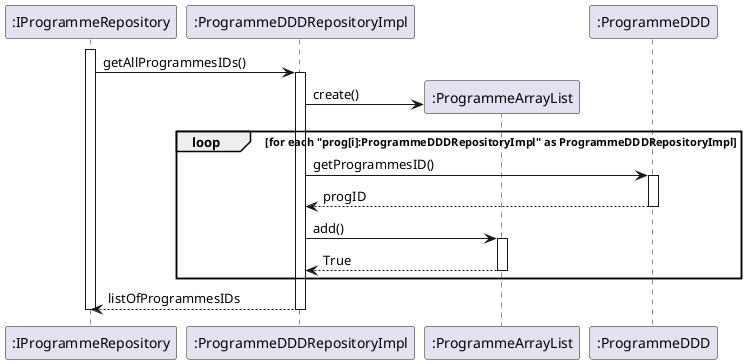 @startuml
participant ":IProgrammeRepository" as ProgrammeRepository
activate ProgrammeRepository
participant ":ProgrammeDDDRepositoryImpl" as ProgrammeDDDRepositoryImpl
ProgrammeRepository -> ProgrammeDDDRepositoryImpl : getAllProgrammesIDs()
activate ProgrammeDDDRepositoryImpl

create ":ProgrammeArrayList"
ProgrammeDDDRepositoryImpl -> ":ProgrammeArrayList": create()
participant ":ProgrammeDDD" as ProgrammeDDD
loop for each "prog[i]:ProgrammeDDDRepositoryImpl" as ProgrammeDDDRepositoryImpl
ProgrammeDDDRepositoryImpl -> ProgrammeDDD :  getProgrammesID()
participant ":ProgrammeDDD" as ProgrammeDDD
activate ProgrammeDDD
ProgrammeDDD --> ProgrammeDDDRepositoryImpl : progID
deactivate ProgrammeDDD
ProgrammeDDDRepositoryImpl -> ":ProgrammeArrayList" :  add()
activate ":ProgrammeArrayList"
":ProgrammeArrayList" --> ProgrammeDDDRepositoryImpl: True
deactivate ":ProgrammeArrayList"
end

ProgrammeDDDRepositoryImpl --> ProgrammeRepository : listOfProgrammesIDs
deactivate ProgrammeDDDRepositoryImpl
deactivate ProgrammeRepository
@enduml